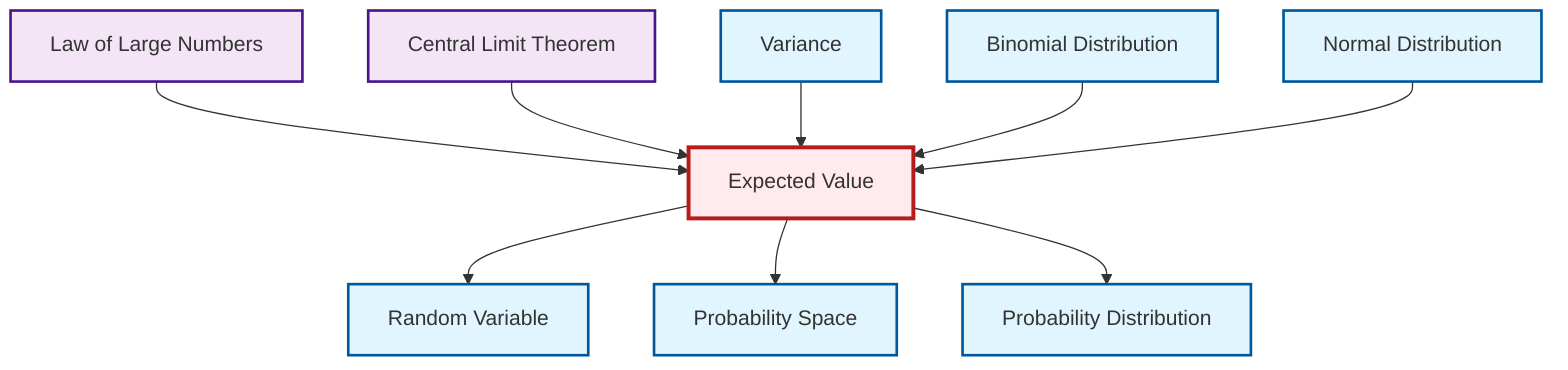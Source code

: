 graph TD
    classDef definition fill:#e1f5fe,stroke:#01579b,stroke-width:2px
    classDef theorem fill:#f3e5f5,stroke:#4a148c,stroke-width:2px
    classDef axiom fill:#fff3e0,stroke:#e65100,stroke-width:2px
    classDef example fill:#e8f5e9,stroke:#1b5e20,stroke-width:2px
    classDef current fill:#ffebee,stroke:#b71c1c,stroke-width:3px
    def-expectation["Expected Value"]:::definition
    thm-law-of-large-numbers["Law of Large Numbers"]:::theorem
    def-variance["Variance"]:::definition
    def-random-variable["Random Variable"]:::definition
    def-binomial-distribution["Binomial Distribution"]:::definition
    thm-central-limit["Central Limit Theorem"]:::theorem
    def-probability-space["Probability Space"]:::definition
    def-probability-distribution["Probability Distribution"]:::definition
    def-normal-distribution["Normal Distribution"]:::definition
    thm-law-of-large-numbers --> def-expectation
    thm-central-limit --> def-expectation
    def-expectation --> def-random-variable
    def-expectation --> def-probability-space
    def-variance --> def-expectation
    def-expectation --> def-probability-distribution
    def-binomial-distribution --> def-expectation
    def-normal-distribution --> def-expectation
    class def-expectation current